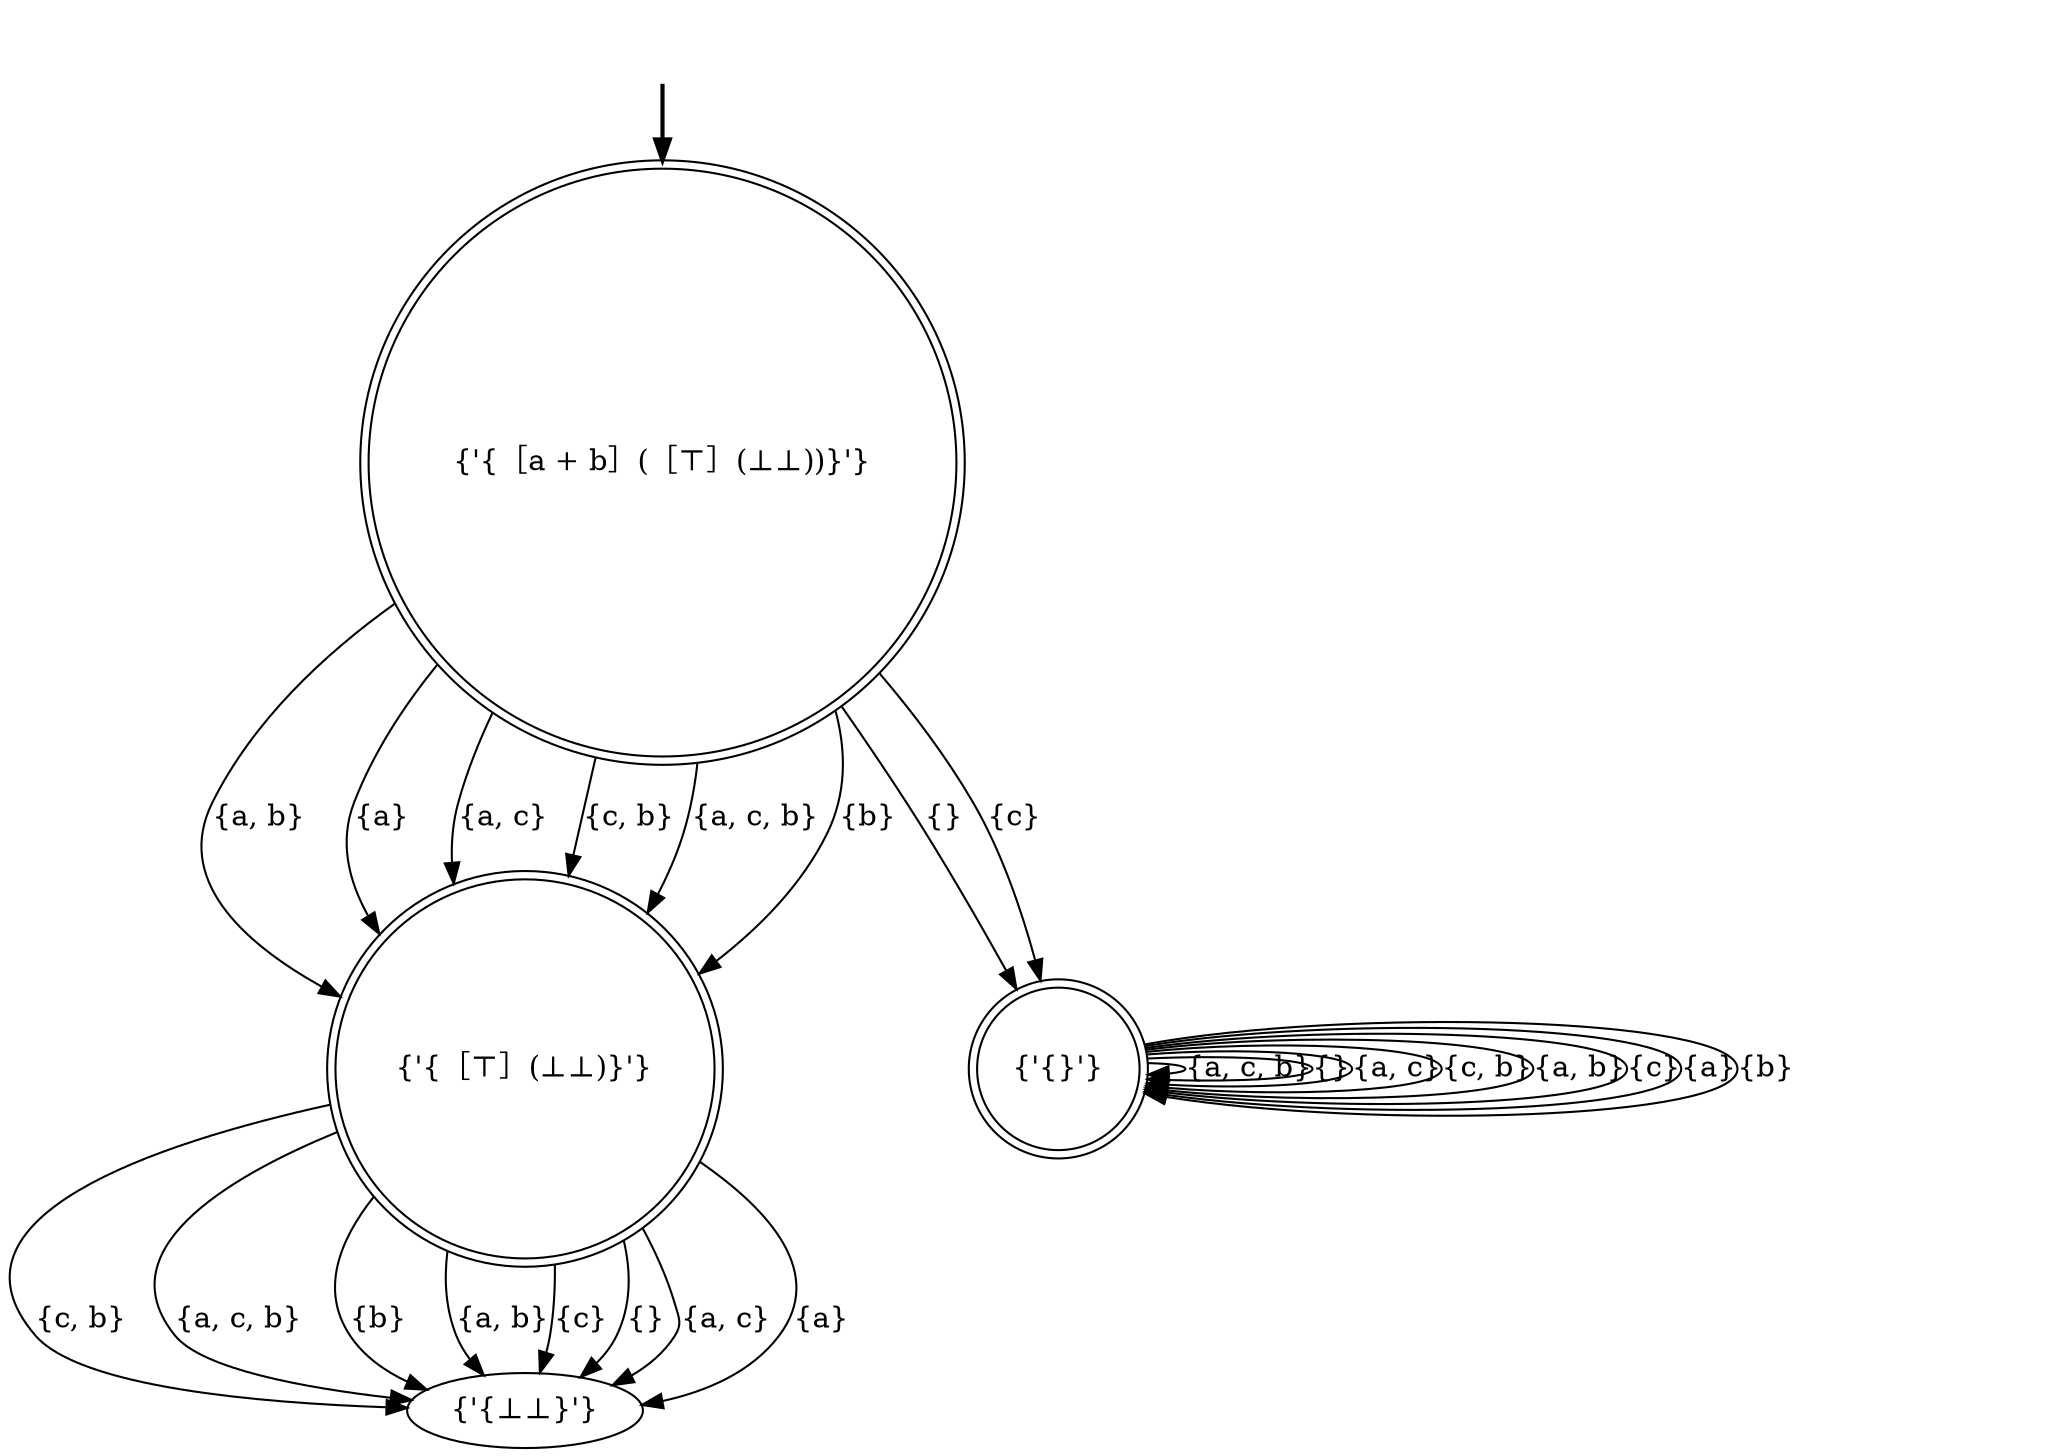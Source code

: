 digraph {
	fake [style=invisible]
	"{'{［a + b］(［⊤］(⊥⊥))}'}" [root=true shape=doublecircle]
	"{'{［⊤］(⊥⊥)}'}" [shape=doublecircle]
	"{'{⊥⊥}'}"
	"{'{}'}" [shape=doublecircle]
	fake -> "{'{［a + b］(［⊤］(⊥⊥))}'}" [style=bold]
	"{'{［⊤］(⊥⊥)}'}" -> "{'{⊥⊥}'}" [label="{c, b}"]
	"{'{［a + b］(［⊤］(⊥⊥))}'}" -> "{'{［⊤］(⊥⊥)}'}" [label="{a, b}"]
	"{'{［a + b］(［⊤］(⊥⊥))}'}" -> "{'{［⊤］(⊥⊥)}'}" [label="{a}"]
	"{'{［⊤］(⊥⊥)}'}" -> "{'{⊥⊥}'}" [label="{a, c, b}"]
	"{'{}'}" -> "{'{}'}" [label="{a, c, b}"]
	"{'{［⊤］(⊥⊥)}'}" -> "{'{⊥⊥}'}" [label="{b}"]
	"{'{［a + b］(［⊤］(⊥⊥))}'}" -> "{'{}'}" [label="{}"]
	"{'{［⊤］(⊥⊥)}'}" -> "{'{⊥⊥}'}" [label="{a, b}"]
	"{'{［a + b］(［⊤］(⊥⊥))}'}" -> "{'{［⊤］(⊥⊥)}'}" [label="{a, c}"]
	"{'{［a + b］(［⊤］(⊥⊥))}'}" -> "{'{［⊤］(⊥⊥)}'}" [label="{c, b}"]
	"{'{}'}" -> "{'{}'}" [label="{}"]
	"{'{［a + b］(［⊤］(⊥⊥))}'}" -> "{'{［⊤］(⊥⊥)}'}" [label="{a, c, b}"]
	"{'{［⊤］(⊥⊥)}'}" -> "{'{⊥⊥}'}" [label="{c}"]
	"{'{［a + b］(［⊤］(⊥⊥))}'}" -> "{'{}'}" [label="{c}"]
	"{'{}'}" -> "{'{}'}" [label="{a, c}"]
	"{'{［⊤］(⊥⊥)}'}" -> "{'{⊥⊥}'}" [label="{}"]
	"{'{}'}" -> "{'{}'}" [label="{c, b}"]
	"{'{［a + b］(［⊤］(⊥⊥))}'}" -> "{'{［⊤］(⊥⊥)}'}" [label="{b}"]
	"{'{［⊤］(⊥⊥)}'}" -> "{'{⊥⊥}'}" [label="{a, c}"]
	"{'{［⊤］(⊥⊥)}'}" -> "{'{⊥⊥}'}" [label="{a}"]
	"{'{}'}" -> "{'{}'}" [label="{a, b}"]
	"{'{}'}" -> "{'{}'}" [label="{c}"]
	"{'{}'}" -> "{'{}'}" [label="{a}"]
	"{'{}'}" -> "{'{}'}" [label="{b}"]
}
